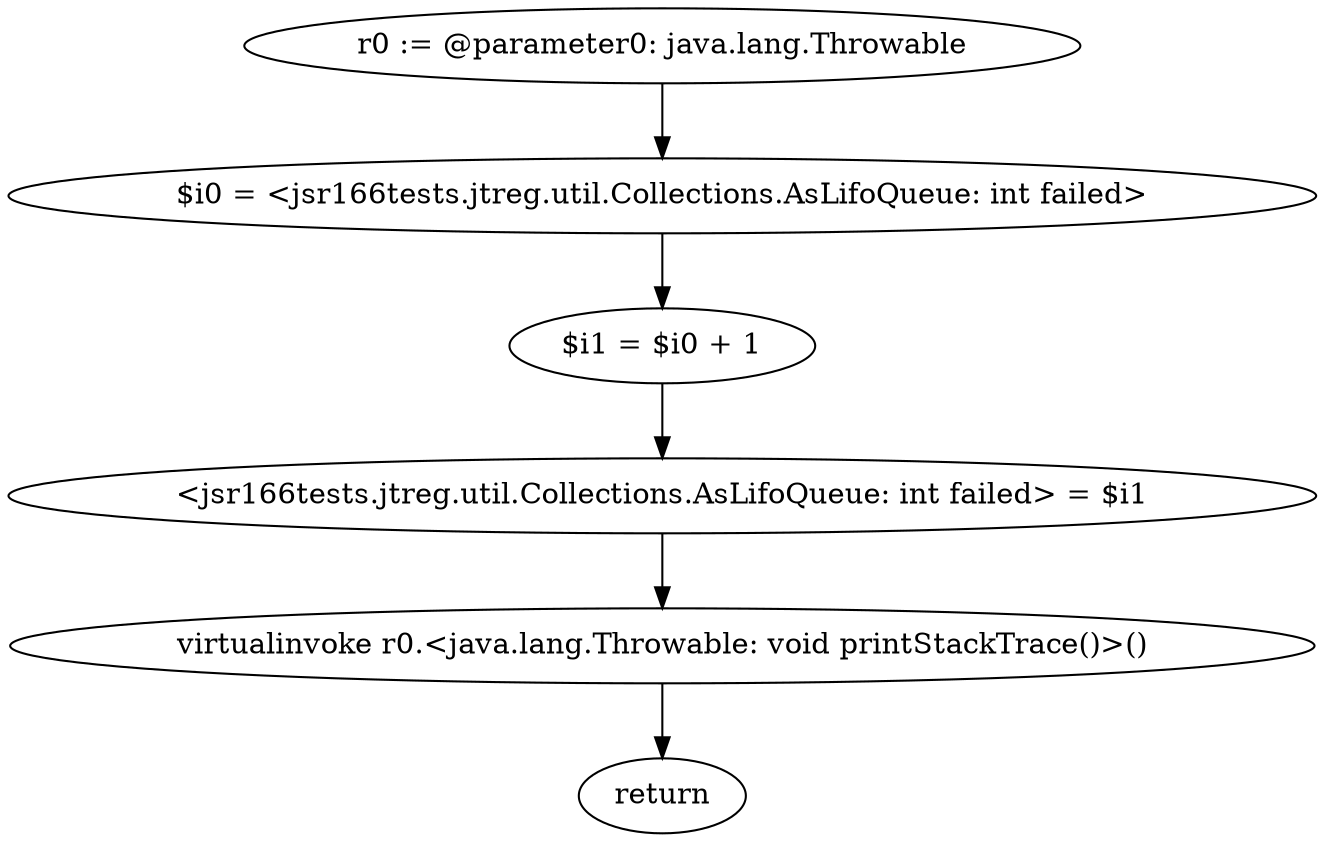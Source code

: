 digraph "unitGraph" {
    "r0 := @parameter0: java.lang.Throwable"
    "$i0 = <jsr166tests.jtreg.util.Collections.AsLifoQueue: int failed>"
    "$i1 = $i0 + 1"
    "<jsr166tests.jtreg.util.Collections.AsLifoQueue: int failed> = $i1"
    "virtualinvoke r0.<java.lang.Throwable: void printStackTrace()>()"
    "return"
    "r0 := @parameter0: java.lang.Throwable"->"$i0 = <jsr166tests.jtreg.util.Collections.AsLifoQueue: int failed>";
    "$i0 = <jsr166tests.jtreg.util.Collections.AsLifoQueue: int failed>"->"$i1 = $i0 + 1";
    "$i1 = $i0 + 1"->"<jsr166tests.jtreg.util.Collections.AsLifoQueue: int failed> = $i1";
    "<jsr166tests.jtreg.util.Collections.AsLifoQueue: int failed> = $i1"->"virtualinvoke r0.<java.lang.Throwable: void printStackTrace()>()";
    "virtualinvoke r0.<java.lang.Throwable: void printStackTrace()>()"->"return";
}
